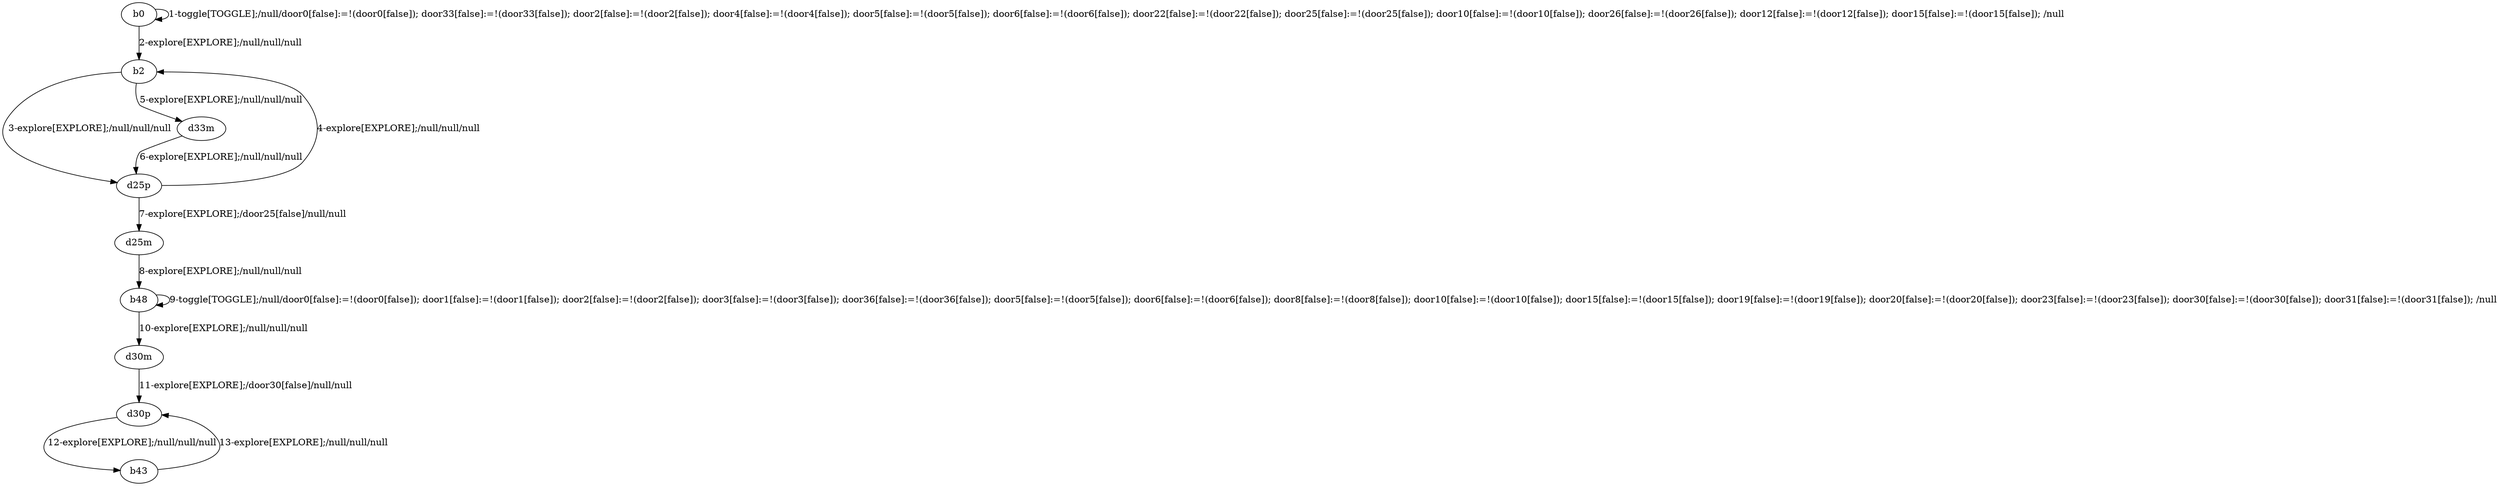 # Total number of goals covered by this test: 3
# b43 --> d30p
# d30p --> b43
# d30m --> d30p

digraph g {
"b0" -> "b0" [label = "1-toggle[TOGGLE];/null/door0[false]:=!(door0[false]); door33[false]:=!(door33[false]); door2[false]:=!(door2[false]); door4[false]:=!(door4[false]); door5[false]:=!(door5[false]); door6[false]:=!(door6[false]); door22[false]:=!(door22[false]); door25[false]:=!(door25[false]); door10[false]:=!(door10[false]); door26[false]:=!(door26[false]); door12[false]:=!(door12[false]); door15[false]:=!(door15[false]); /null"];
"b0" -> "b2" [label = "2-explore[EXPLORE];/null/null/null"];
"b2" -> "d25p" [label = "3-explore[EXPLORE];/null/null/null"];
"d25p" -> "b2" [label = "4-explore[EXPLORE];/null/null/null"];
"b2" -> "d33m" [label = "5-explore[EXPLORE];/null/null/null"];
"d33m" -> "d25p" [label = "6-explore[EXPLORE];/null/null/null"];
"d25p" -> "d25m" [label = "7-explore[EXPLORE];/door25[false]/null/null"];
"d25m" -> "b48" [label = "8-explore[EXPLORE];/null/null/null"];
"b48" -> "b48" [label = "9-toggle[TOGGLE];/null/door0[false]:=!(door0[false]); door1[false]:=!(door1[false]); door2[false]:=!(door2[false]); door3[false]:=!(door3[false]); door36[false]:=!(door36[false]); door5[false]:=!(door5[false]); door6[false]:=!(door6[false]); door8[false]:=!(door8[false]); door10[false]:=!(door10[false]); door15[false]:=!(door15[false]); door19[false]:=!(door19[false]); door20[false]:=!(door20[false]); door23[false]:=!(door23[false]); door30[false]:=!(door30[false]); door31[false]:=!(door31[false]); /null"];
"b48" -> "d30m" [label = "10-explore[EXPLORE];/null/null/null"];
"d30m" -> "d30p" [label = "11-explore[EXPLORE];/door30[false]/null/null"];
"d30p" -> "b43" [label = "12-explore[EXPLORE];/null/null/null"];
"b43" -> "d30p" [label = "13-explore[EXPLORE];/null/null/null"];
}